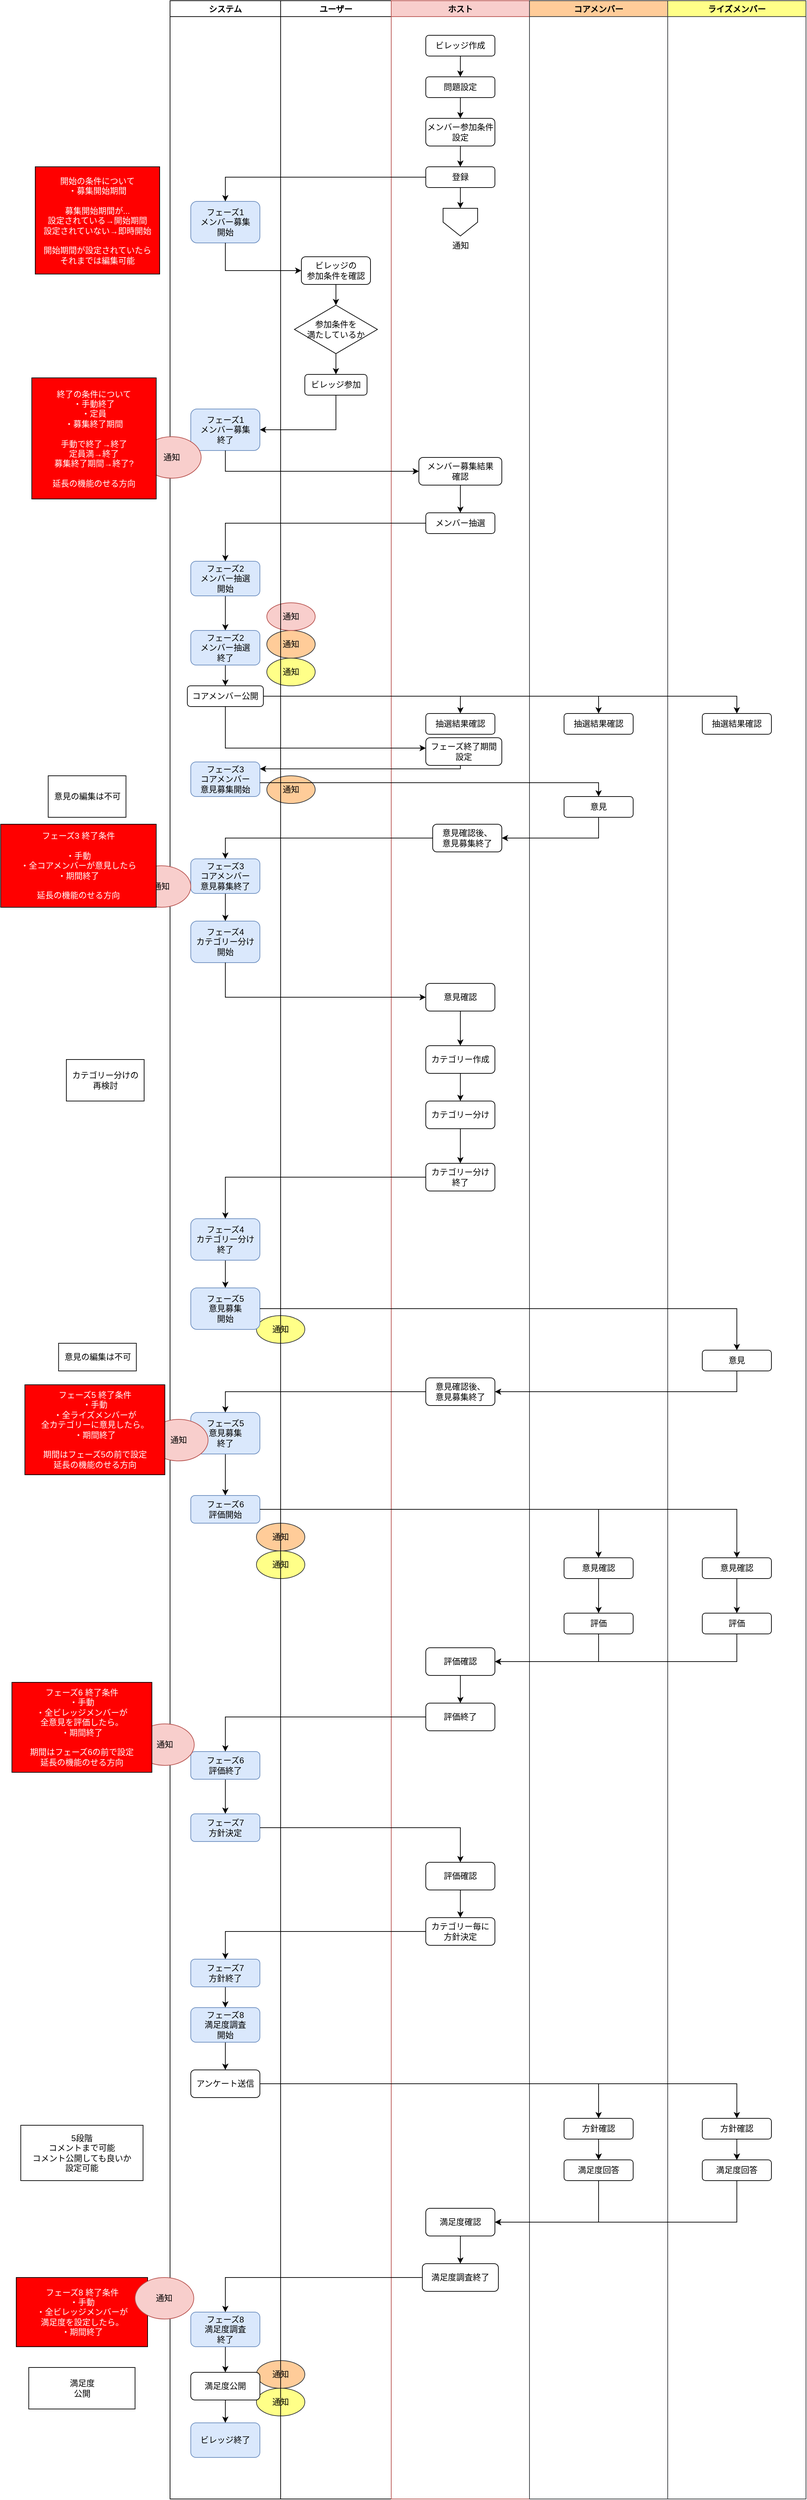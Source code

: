 <mxfile version="20.0.4" type="device"><diagram id="C5RBs43oDa-KdzZeNtuy" name="Page-1"><mxGraphModel dx="2547" dy="1013" grid="1" gridSize="10" guides="1" tooltips="1" connect="1" arrows="1" fold="1" page="1" pageScale="1" pageWidth="827" pageHeight="1169" math="0" shadow="0"><root><mxCell id="WIyWlLk6GJQsqaUBKTNV-0"/><mxCell id="WIyWlLk6GJQsqaUBKTNV-1" parent="WIyWlLk6GJQsqaUBKTNV-0"/><mxCell id="SWSCCgDkdomoNlAZWhLv-0" value="ユーザー" style="swimlane;" parent="WIyWlLk6GJQsqaUBKTNV-1" vertex="1"><mxGeometry x="-155" y="40" width="160" height="3610" as="geometry"/></mxCell><mxCell id="6gkPC_VkzmCxlH8mlZe0-21" style="edgeStyle=orthogonalEdgeStyle;rounded=0;orthogonalLoop=1;jettySize=auto;html=1;entryX=0.5;entryY=0;entryDx=0;entryDy=0;fontColor=#000000;" parent="SWSCCgDkdomoNlAZWhLv-0" source="6gkPC_VkzmCxlH8mlZe0-19" target="6gkPC_VkzmCxlH8mlZe0-20" edge="1"><mxGeometry relative="1" as="geometry"/></mxCell><mxCell id="6gkPC_VkzmCxlH8mlZe0-19" value="ビレッジの&lt;br&gt;参加条件を確認" style="rounded=1;whiteSpace=wrap;html=1;" parent="SWSCCgDkdomoNlAZWhLv-0" vertex="1"><mxGeometry x="30" y="370" width="100" height="40" as="geometry"/></mxCell><mxCell id="6gkPC_VkzmCxlH8mlZe0-23" style="edgeStyle=orthogonalEdgeStyle;rounded=0;orthogonalLoop=1;jettySize=auto;html=1;entryX=0.5;entryY=0;entryDx=0;entryDy=0;fontColor=#000000;" parent="SWSCCgDkdomoNlAZWhLv-0" source="6gkPC_VkzmCxlH8mlZe0-20" target="6gkPC_VkzmCxlH8mlZe0-22" edge="1"><mxGeometry relative="1" as="geometry"/></mxCell><mxCell id="6gkPC_VkzmCxlH8mlZe0-20" value="&lt;font color=&quot;#000000&quot;&gt;参加条件を&lt;br&gt;満たしているか&lt;br&gt;&lt;/font&gt;" style="rhombus;whiteSpace=wrap;html=1;fontColor=#FFFFFF;fillColor=none;" parent="SWSCCgDkdomoNlAZWhLv-0" vertex="1"><mxGeometry x="20" y="440" width="120" height="70" as="geometry"/></mxCell><mxCell id="6gkPC_VkzmCxlH8mlZe0-22" value="ビレッジ参加" style="rounded=1;whiteSpace=wrap;html=1;fontColor=#000000;fillColor=none;" parent="SWSCCgDkdomoNlAZWhLv-0" vertex="1"><mxGeometry x="35" y="540" width="90" height="30" as="geometry"/></mxCell><mxCell id="CyjS6ArrnoiRAVvnWglr-14" value="通知" style="ellipse;whiteSpace=wrap;html=1;fillColor=#ffcc99;strokeColor=#36393d;" parent="SWSCCgDkdomoNlAZWhLv-0" vertex="1"><mxGeometry x="-20" y="910" width="70" height="40" as="geometry"/></mxCell><mxCell id="CyjS6ArrnoiRAVvnWglr-17" value="通知" style="ellipse;whiteSpace=wrap;html=1;fillColor=#ffff88;strokeColor=#36393d;" parent="SWSCCgDkdomoNlAZWhLv-0" vertex="1"><mxGeometry x="-20" y="950" width="70" height="40" as="geometry"/></mxCell><mxCell id="CyjS6ArrnoiRAVvnWglr-18" value="通知" style="ellipse;whiteSpace=wrap;html=1;fillColor=#f8cecc;strokeColor=#b85450;" parent="SWSCCgDkdomoNlAZWhLv-0" vertex="1"><mxGeometry x="-20" y="870" width="70" height="40" as="geometry"/></mxCell><mxCell id="CyjS6ArrnoiRAVvnWglr-19" value="通知" style="ellipse;whiteSpace=wrap;html=1;fillColor=#ffcc99;strokeColor=#36393d;" parent="SWSCCgDkdomoNlAZWhLv-0" vertex="1"><mxGeometry x="-20" y="1120" width="70" height="40" as="geometry"/></mxCell><mxCell id="CyjS6ArrnoiRAVvnWglr-21" value="通知" style="ellipse;whiteSpace=wrap;html=1;fillColor=#ffff88;strokeColor=#36393d;" parent="SWSCCgDkdomoNlAZWhLv-0" vertex="1"><mxGeometry x="-35" y="1900" width="70" height="40" as="geometry"/></mxCell><mxCell id="CyjS6ArrnoiRAVvnWglr-23" value="通知" style="ellipse;whiteSpace=wrap;html=1;fillColor=#ffcc99;strokeColor=#36393d;" parent="SWSCCgDkdomoNlAZWhLv-0" vertex="1"><mxGeometry x="-35" y="2200" width="70" height="40" as="geometry"/></mxCell><mxCell id="CyjS6ArrnoiRAVvnWglr-24" value="通知" style="ellipse;whiteSpace=wrap;html=1;fillColor=#ffff88;strokeColor=#36393d;" parent="SWSCCgDkdomoNlAZWhLv-0" vertex="1"><mxGeometry x="-35" y="2240" width="70" height="40" as="geometry"/></mxCell><mxCell id="CyjS6ArrnoiRAVvnWglr-26" value="通知" style="ellipse;whiteSpace=wrap;html=1;fillColor=#ffcc99;strokeColor=#36393d;" parent="SWSCCgDkdomoNlAZWhLv-0" vertex="1"><mxGeometry x="-35" y="3410" width="70" height="40" as="geometry"/></mxCell><mxCell id="CyjS6ArrnoiRAVvnWglr-27" value="通知" style="ellipse;whiteSpace=wrap;html=1;fillColor=#ffff88;strokeColor=#36393d;" parent="SWSCCgDkdomoNlAZWhLv-0" vertex="1"><mxGeometry x="-35" y="3450" width="70" height="40" as="geometry"/></mxCell><mxCell id="SWSCCgDkdomoNlAZWhLv-1" value="ホスト" style="swimlane;fillColor=#f8cecc;strokeColor=#b85450;" parent="WIyWlLk6GJQsqaUBKTNV-1" vertex="1"><mxGeometry x="5" y="40" width="200" height="3610" as="geometry"/></mxCell><mxCell id="6gkPC_VkzmCxlH8mlZe0-10" style="edgeStyle=orthogonalEdgeStyle;rounded=0;orthogonalLoop=1;jettySize=auto;html=1;" parent="SWSCCgDkdomoNlAZWhLv-1" source="6gkPC_VkzmCxlH8mlZe0-3" target="6gkPC_VkzmCxlH8mlZe0-8" edge="1"><mxGeometry relative="1" as="geometry"/></mxCell><mxCell id="6gkPC_VkzmCxlH8mlZe0-3" value="ビレッジ作成" style="rounded=1;whiteSpace=wrap;html=1;" parent="SWSCCgDkdomoNlAZWhLv-1" vertex="1"><mxGeometry x="50" y="50" width="100" height="30" as="geometry"/></mxCell><mxCell id="6gkPC_VkzmCxlH8mlZe0-12" style="edgeStyle=orthogonalEdgeStyle;rounded=0;orthogonalLoop=1;jettySize=auto;html=1;entryX=0.5;entryY=0;entryDx=0;entryDy=0;" parent="SWSCCgDkdomoNlAZWhLv-1" source="6gkPC_VkzmCxlH8mlZe0-4" target="6gkPC_VkzmCxlH8mlZe0-7" edge="1"><mxGeometry relative="1" as="geometry"/></mxCell><mxCell id="6gkPC_VkzmCxlH8mlZe0-4" value="メンバー参加条件&lt;br&gt;設定" style="rounded=1;whiteSpace=wrap;html=1;" parent="SWSCCgDkdomoNlAZWhLv-1" vertex="1"><mxGeometry x="50" y="170" width="100" height="40" as="geometry"/></mxCell><mxCell id="CyjS6ArrnoiRAVvnWglr-33" style="edgeStyle=orthogonalEdgeStyle;rounded=0;orthogonalLoop=1;jettySize=auto;html=1;" parent="SWSCCgDkdomoNlAZWhLv-1" source="6gkPC_VkzmCxlH8mlZe0-7" target="CyjS6ArrnoiRAVvnWglr-32" edge="1"><mxGeometry relative="1" as="geometry"/></mxCell><mxCell id="6gkPC_VkzmCxlH8mlZe0-7" value="登録" style="rounded=1;whiteSpace=wrap;html=1;" parent="SWSCCgDkdomoNlAZWhLv-1" vertex="1"><mxGeometry x="50" y="240" width="100" height="30" as="geometry"/></mxCell><mxCell id="6gkPC_VkzmCxlH8mlZe0-11" style="edgeStyle=orthogonalEdgeStyle;rounded=0;orthogonalLoop=1;jettySize=auto;html=1;entryX=0.5;entryY=0;entryDx=0;entryDy=0;" parent="SWSCCgDkdomoNlAZWhLv-1" source="6gkPC_VkzmCxlH8mlZe0-8" target="6gkPC_VkzmCxlH8mlZe0-4" edge="1"><mxGeometry relative="1" as="geometry"/></mxCell><mxCell id="6gkPC_VkzmCxlH8mlZe0-8" value="問題設定" style="rounded=1;whiteSpace=wrap;html=1;" parent="SWSCCgDkdomoNlAZWhLv-1" vertex="1"><mxGeometry x="50" y="110" width="100" height="30" as="geometry"/></mxCell><mxCell id="6gkPC_VkzmCxlH8mlZe0-30" value="メンバー抽選" style="rounded=1;whiteSpace=wrap;html=1;" parent="SWSCCgDkdomoNlAZWhLv-1" vertex="1"><mxGeometry x="50" y="740" width="100" height="30" as="geometry"/></mxCell><mxCell id="6gkPC_VkzmCxlH8mlZe0-42" style="edgeStyle=orthogonalEdgeStyle;rounded=0;orthogonalLoop=1;jettySize=auto;html=1;entryX=0.5;entryY=0;entryDx=0;entryDy=0;fontColor=#000000;strokeColor=#000000;strokeWidth=1;" parent="SWSCCgDkdomoNlAZWhLv-1" source="6gkPC_VkzmCxlH8mlZe0-40" target="6gkPC_VkzmCxlH8mlZe0-30" edge="1"><mxGeometry relative="1" as="geometry"/></mxCell><mxCell id="6gkPC_VkzmCxlH8mlZe0-40" value="メンバー募集結果&lt;br&gt;確認" style="rounded=1;whiteSpace=wrap;html=1;" parent="SWSCCgDkdomoNlAZWhLv-1" vertex="1"><mxGeometry x="40" y="660" width="120" height="40" as="geometry"/></mxCell><mxCell id="6gkPC_VkzmCxlH8mlZe0-55" value="抽選結果確認" style="rounded=1;whiteSpace=wrap;html=1;" parent="SWSCCgDkdomoNlAZWhLv-1" vertex="1"><mxGeometry x="50" y="1030" width="100" height="30" as="geometry"/></mxCell><mxCell id="6gkPC_VkzmCxlH8mlZe0-63" value="意見確認後、&lt;br&gt;意見募集終了" style="rounded=1;whiteSpace=wrap;html=1;" parent="SWSCCgDkdomoNlAZWhLv-1" vertex="1"><mxGeometry x="60" y="1190" width="100" height="40" as="geometry"/></mxCell><mxCell id="6gkPC_VkzmCxlH8mlZe0-71" style="edgeStyle=orthogonalEdgeStyle;rounded=0;orthogonalLoop=1;jettySize=auto;html=1;fontColor=#000000;strokeColor=#000000;strokeWidth=1;" parent="SWSCCgDkdomoNlAZWhLv-1" source="6gkPC_VkzmCxlH8mlZe0-69" target="6gkPC_VkzmCxlH8mlZe0-70" edge="1"><mxGeometry relative="1" as="geometry"/></mxCell><mxCell id="6gkPC_VkzmCxlH8mlZe0-69" value="意見確認" style="rounded=1;whiteSpace=wrap;html=1;" parent="SWSCCgDkdomoNlAZWhLv-1" vertex="1"><mxGeometry x="50" y="1420" width="100" height="40" as="geometry"/></mxCell><mxCell id="6gkPC_VkzmCxlH8mlZe0-75" style="edgeStyle=orthogonalEdgeStyle;rounded=0;orthogonalLoop=1;jettySize=auto;html=1;fontColor=#000000;strokeColor=#000000;strokeWidth=1;" parent="SWSCCgDkdomoNlAZWhLv-1" source="6gkPC_VkzmCxlH8mlZe0-70" target="6gkPC_VkzmCxlH8mlZe0-73" edge="1"><mxGeometry relative="1" as="geometry"/></mxCell><mxCell id="6gkPC_VkzmCxlH8mlZe0-70" value="カテゴリー作成" style="rounded=1;whiteSpace=wrap;html=1;" parent="SWSCCgDkdomoNlAZWhLv-1" vertex="1"><mxGeometry x="50" y="1510" width="100" height="40" as="geometry"/></mxCell><mxCell id="6gkPC_VkzmCxlH8mlZe0-77" style="edgeStyle=orthogonalEdgeStyle;rounded=0;orthogonalLoop=1;jettySize=auto;html=1;fontColor=#000000;strokeColor=#000000;strokeWidth=1;" parent="SWSCCgDkdomoNlAZWhLv-1" source="6gkPC_VkzmCxlH8mlZe0-73" target="6gkPC_VkzmCxlH8mlZe0-76" edge="1"><mxGeometry relative="1" as="geometry"/></mxCell><mxCell id="6gkPC_VkzmCxlH8mlZe0-73" value="カテゴリー分け" style="rounded=1;whiteSpace=wrap;html=1;" parent="SWSCCgDkdomoNlAZWhLv-1" vertex="1"><mxGeometry x="50" y="1590" width="100" height="40" as="geometry"/></mxCell><mxCell id="6gkPC_VkzmCxlH8mlZe0-76" value="カテゴリー分け&lt;br&gt;終了" style="rounded=1;whiteSpace=wrap;html=1;" parent="SWSCCgDkdomoNlAZWhLv-1" vertex="1"><mxGeometry x="50" y="1680" width="100" height="40" as="geometry"/></mxCell><mxCell id="6gkPC_VkzmCxlH8mlZe0-85" value="意見確認後、&lt;br&gt;意見募集終了" style="rounded=1;whiteSpace=wrap;html=1;" parent="SWSCCgDkdomoNlAZWhLv-1" vertex="1"><mxGeometry x="50" y="1990" width="100" height="40" as="geometry"/></mxCell><mxCell id="6gkPC_VkzmCxlH8mlZe0-107" style="edgeStyle=orthogonalEdgeStyle;rounded=0;orthogonalLoop=1;jettySize=auto;html=1;fontColor=#000000;strokeColor=#000000;strokeWidth=1;" parent="SWSCCgDkdomoNlAZWhLv-1" source="6gkPC_VkzmCxlH8mlZe0-103" target="6gkPC_VkzmCxlH8mlZe0-106" edge="1"><mxGeometry relative="1" as="geometry"/></mxCell><mxCell id="6gkPC_VkzmCxlH8mlZe0-103" value="評価確認" style="rounded=1;whiteSpace=wrap;html=1;" parent="SWSCCgDkdomoNlAZWhLv-1" vertex="1"><mxGeometry x="50" y="2380" width="100" height="40" as="geometry"/></mxCell><mxCell id="6gkPC_VkzmCxlH8mlZe0-106" value="評価終了" style="rounded=1;whiteSpace=wrap;html=1;" parent="SWSCCgDkdomoNlAZWhLv-1" vertex="1"><mxGeometry x="50" y="2460" width="100" height="40" as="geometry"/></mxCell><mxCell id="6gkPC_VkzmCxlH8mlZe0-116" style="edgeStyle=orthogonalEdgeStyle;rounded=0;orthogonalLoop=1;jettySize=auto;html=1;fontColor=#000000;strokeColor=#000000;strokeWidth=1;" parent="SWSCCgDkdomoNlAZWhLv-1" source="6gkPC_VkzmCxlH8mlZe0-112" target="6gkPC_VkzmCxlH8mlZe0-115" edge="1"><mxGeometry relative="1" as="geometry"/></mxCell><mxCell id="6gkPC_VkzmCxlH8mlZe0-112" value="評価確認" style="rounded=1;whiteSpace=wrap;html=1;" parent="SWSCCgDkdomoNlAZWhLv-1" vertex="1"><mxGeometry x="50" y="2690" width="100" height="40" as="geometry"/></mxCell><mxCell id="6gkPC_VkzmCxlH8mlZe0-115" value="カテゴリー毎に&lt;br&gt;方針決定" style="rounded=1;whiteSpace=wrap;html=1;" parent="SWSCCgDkdomoNlAZWhLv-1" vertex="1"><mxGeometry x="50" y="2770" width="100" height="40" as="geometry"/></mxCell><mxCell id="6gkPC_VkzmCxlH8mlZe0-142" style="edgeStyle=orthogonalEdgeStyle;rounded=0;orthogonalLoop=1;jettySize=auto;html=1;fontColor=#000000;strokeColor=#000000;strokeWidth=1;" parent="SWSCCgDkdomoNlAZWhLv-1" source="6gkPC_VkzmCxlH8mlZe0-135" target="6gkPC_VkzmCxlH8mlZe0-138" edge="1"><mxGeometry relative="1" as="geometry"/></mxCell><mxCell id="6gkPC_VkzmCxlH8mlZe0-135" value="満足度確認" style="rounded=1;whiteSpace=wrap;html=1;" parent="SWSCCgDkdomoNlAZWhLv-1" vertex="1"><mxGeometry x="50" y="3190" width="100" height="40" as="geometry"/></mxCell><mxCell id="6gkPC_VkzmCxlH8mlZe0-138" value="満足度調査終了" style="rounded=1;whiteSpace=wrap;html=1;" parent="SWSCCgDkdomoNlAZWhLv-1" vertex="1"><mxGeometry x="45" y="3270" width="110" height="40" as="geometry"/></mxCell><mxCell id="CyjS6ArrnoiRAVvnWglr-4" value="フェーズ終了期間&lt;br&gt;設定" style="rounded=1;whiteSpace=wrap;html=1;" parent="SWSCCgDkdomoNlAZWhLv-1" vertex="1"><mxGeometry x="50" y="1065" width="110" height="40" as="geometry"/></mxCell><mxCell id="CyjS6ArrnoiRAVvnWglr-32" value="通知" style="verticalLabelPosition=bottom;verticalAlign=top;html=1;shape=offPageConnector;rounded=0;size=0.5;" parent="SWSCCgDkdomoNlAZWhLv-1" vertex="1"><mxGeometry x="75" y="300" width="50" height="40" as="geometry"/></mxCell><mxCell id="6gkPC_VkzmCxlH8mlZe0-1" value="コアメンバー" style="swimlane;fillColor=#ffcc99;strokeColor=#36393d;" parent="WIyWlLk6GJQsqaUBKTNV-1" vertex="1"><mxGeometry x="205" y="40" width="200" height="3610" as="geometry"/></mxCell><mxCell id="6gkPC_VkzmCxlH8mlZe0-54" value="抽選結果確認" style="rounded=1;whiteSpace=wrap;html=1;" parent="6gkPC_VkzmCxlH8mlZe0-1" vertex="1"><mxGeometry x="50" y="1030" width="100" height="30" as="geometry"/></mxCell><mxCell id="6gkPC_VkzmCxlH8mlZe0-60" value="意見" style="rounded=1;whiteSpace=wrap;html=1;" parent="6gkPC_VkzmCxlH8mlZe0-1" vertex="1"><mxGeometry x="50" y="1150" width="100" height="30" as="geometry"/></mxCell><mxCell id="6gkPC_VkzmCxlH8mlZe0-92" value="評価" style="rounded=1;whiteSpace=wrap;html=1;" parent="6gkPC_VkzmCxlH8mlZe0-1" vertex="1"><mxGeometry x="50" y="2330" width="100" height="30" as="geometry"/></mxCell><mxCell id="6gkPC_VkzmCxlH8mlZe0-98" style="edgeStyle=orthogonalEdgeStyle;rounded=0;orthogonalLoop=1;jettySize=auto;html=1;entryX=0.5;entryY=0;entryDx=0;entryDy=0;fontColor=#000000;strokeColor=#000000;strokeWidth=1;" parent="6gkPC_VkzmCxlH8mlZe0-1" source="6gkPC_VkzmCxlH8mlZe0-93" target="6gkPC_VkzmCxlH8mlZe0-92" edge="1"><mxGeometry relative="1" as="geometry"/></mxCell><mxCell id="6gkPC_VkzmCxlH8mlZe0-93" value="意見確認" style="rounded=1;whiteSpace=wrap;html=1;" parent="6gkPC_VkzmCxlH8mlZe0-1" vertex="1"><mxGeometry x="50" y="2250" width="100" height="30" as="geometry"/></mxCell><mxCell id="6gkPC_VkzmCxlH8mlZe0-125" value="満足度回答" style="rounded=1;whiteSpace=wrap;html=1;" parent="6gkPC_VkzmCxlH8mlZe0-1" vertex="1"><mxGeometry x="50" y="3120" width="100" height="30" as="geometry"/></mxCell><mxCell id="6gkPC_VkzmCxlH8mlZe0-126" style="edgeStyle=orthogonalEdgeStyle;rounded=0;orthogonalLoop=1;jettySize=auto;html=1;entryX=0.5;entryY=0;entryDx=0;entryDy=0;fontColor=#000000;strokeColor=#000000;strokeWidth=1;" parent="6gkPC_VkzmCxlH8mlZe0-1" source="6gkPC_VkzmCxlH8mlZe0-127" target="6gkPC_VkzmCxlH8mlZe0-125" edge="1"><mxGeometry relative="1" as="geometry"/></mxCell><mxCell id="6gkPC_VkzmCxlH8mlZe0-128" value="" style="edgeStyle=orthogonalEdgeStyle;rounded=0;orthogonalLoop=1;jettySize=auto;html=1;fontColor=#000000;strokeColor=#000000;strokeWidth=1;" parent="6gkPC_VkzmCxlH8mlZe0-1" source="6gkPC_VkzmCxlH8mlZe0-127" target="6gkPC_VkzmCxlH8mlZe0-125" edge="1"><mxGeometry relative="1" as="geometry"/></mxCell><mxCell id="6gkPC_VkzmCxlH8mlZe0-127" value="方針確認" style="rounded=1;whiteSpace=wrap;html=1;" parent="6gkPC_VkzmCxlH8mlZe0-1" vertex="1"><mxGeometry x="50" y="3060" width="100" height="30" as="geometry"/></mxCell><mxCell id="6gkPC_VkzmCxlH8mlZe0-2" value="ライズメンバー" style="swimlane;fillColor=#ffff88;strokeColor=#36393d;" parent="WIyWlLk6GJQsqaUBKTNV-1" vertex="1"><mxGeometry x="405" y="40" width="200" height="3610" as="geometry"/></mxCell><mxCell id="6gkPC_VkzmCxlH8mlZe0-56" value="抽選結果確認" style="rounded=1;whiteSpace=wrap;html=1;" parent="6gkPC_VkzmCxlH8mlZe0-2" vertex="1"><mxGeometry x="50" y="1030" width="100" height="30" as="geometry"/></mxCell><mxCell id="6gkPC_VkzmCxlH8mlZe0-82" value="意見" style="rounded=1;whiteSpace=wrap;html=1;" parent="6gkPC_VkzmCxlH8mlZe0-2" vertex="1"><mxGeometry x="50" y="1950" width="100" height="30" as="geometry"/></mxCell><mxCell id="6gkPC_VkzmCxlH8mlZe0-99" value="評価" style="rounded=1;whiteSpace=wrap;html=1;" parent="6gkPC_VkzmCxlH8mlZe0-2" vertex="1"><mxGeometry x="50" y="2330" width="100" height="30" as="geometry"/></mxCell><mxCell id="6gkPC_VkzmCxlH8mlZe0-100" style="edgeStyle=orthogonalEdgeStyle;rounded=0;orthogonalLoop=1;jettySize=auto;html=1;entryX=0.5;entryY=0;entryDx=0;entryDy=0;fontColor=#000000;strokeColor=#000000;strokeWidth=1;" parent="6gkPC_VkzmCxlH8mlZe0-2" source="6gkPC_VkzmCxlH8mlZe0-101" target="6gkPC_VkzmCxlH8mlZe0-99" edge="1"><mxGeometry relative="1" as="geometry"/></mxCell><mxCell id="6gkPC_VkzmCxlH8mlZe0-101" value="意見確認" style="rounded=1;whiteSpace=wrap;html=1;" parent="6gkPC_VkzmCxlH8mlZe0-2" vertex="1"><mxGeometry x="50" y="2250" width="100" height="30" as="geometry"/></mxCell><mxCell id="6gkPC_VkzmCxlH8mlZe0-129" value="満足度回答" style="rounded=1;whiteSpace=wrap;html=1;" parent="6gkPC_VkzmCxlH8mlZe0-2" vertex="1"><mxGeometry x="50" y="3120" width="100" height="30" as="geometry"/></mxCell><mxCell id="6gkPC_VkzmCxlH8mlZe0-130" style="edgeStyle=orthogonalEdgeStyle;rounded=0;orthogonalLoop=1;jettySize=auto;html=1;entryX=0.5;entryY=0;entryDx=0;entryDy=0;fontColor=#000000;strokeColor=#000000;strokeWidth=1;" parent="6gkPC_VkzmCxlH8mlZe0-2" source="6gkPC_VkzmCxlH8mlZe0-132" target="6gkPC_VkzmCxlH8mlZe0-129" edge="1"><mxGeometry relative="1" as="geometry"/></mxCell><mxCell id="6gkPC_VkzmCxlH8mlZe0-131" value="" style="edgeStyle=orthogonalEdgeStyle;rounded=0;orthogonalLoop=1;jettySize=auto;html=1;fontColor=#000000;strokeColor=#000000;strokeWidth=1;" parent="6gkPC_VkzmCxlH8mlZe0-2" source="6gkPC_VkzmCxlH8mlZe0-132" target="6gkPC_VkzmCxlH8mlZe0-129" edge="1"><mxGeometry relative="1" as="geometry"/></mxCell><mxCell id="6gkPC_VkzmCxlH8mlZe0-132" value="方針確認" style="rounded=1;whiteSpace=wrap;html=1;" parent="6gkPC_VkzmCxlH8mlZe0-2" vertex="1"><mxGeometry x="50" y="3060" width="100" height="30" as="geometry"/></mxCell><mxCell id="6gkPC_VkzmCxlH8mlZe0-16" value="システム" style="swimlane;" parent="WIyWlLk6GJQsqaUBKTNV-1" vertex="1"><mxGeometry x="-315" y="40" width="160" height="3610" as="geometry"/></mxCell><mxCell id="6gkPC_VkzmCxlH8mlZe0-14" value="フェーズ1&lt;br&gt;メンバー募集&lt;br&gt;開始" style="rounded=1;whiteSpace=wrap;html=1;fillColor=#dae8fc;strokeColor=#6c8ebf;" parent="6gkPC_VkzmCxlH8mlZe0-16" vertex="1"><mxGeometry x="30" y="290" width="100" height="60" as="geometry"/></mxCell><mxCell id="6gkPC_VkzmCxlH8mlZe0-26" value="フェーズ1&lt;br&gt;メンバー募集&lt;br&gt;終了" style="rounded=1;whiteSpace=wrap;html=1;fillColor=#dae8fc;strokeColor=#6c8ebf;" parent="6gkPC_VkzmCxlH8mlZe0-16" vertex="1"><mxGeometry x="30" y="590" width="100" height="60" as="geometry"/></mxCell><mxCell id="6gkPC_VkzmCxlH8mlZe0-39" style="edgeStyle=orthogonalEdgeStyle;rounded=0;orthogonalLoop=1;jettySize=auto;html=1;entryX=0.5;entryY=0;entryDx=0;entryDy=0;fontColor=#000000;strokeColor=#000000;strokeWidth=1;" parent="6gkPC_VkzmCxlH8mlZe0-16" source="6gkPC_VkzmCxlH8mlZe0-28" target="6gkPC_VkzmCxlH8mlZe0-38" edge="1"><mxGeometry relative="1" as="geometry"/></mxCell><mxCell id="6gkPC_VkzmCxlH8mlZe0-28" value="フェーズ2&lt;br&gt;メンバー抽選&lt;br&gt;開始" style="rounded=1;whiteSpace=wrap;html=1;fillColor=#dae8fc;strokeColor=#6c8ebf;" parent="6gkPC_VkzmCxlH8mlZe0-16" vertex="1"><mxGeometry x="30" y="810" width="100" height="50" as="geometry"/></mxCell><mxCell id="6gkPC_VkzmCxlH8mlZe0-50" style="edgeStyle=orthogonalEdgeStyle;rounded=0;orthogonalLoop=1;jettySize=auto;html=1;entryX=0.5;entryY=0;entryDx=0;entryDy=0;fontColor=#000000;strokeColor=#000000;strokeWidth=1;" parent="6gkPC_VkzmCxlH8mlZe0-16" source="6gkPC_VkzmCxlH8mlZe0-38" target="6gkPC_VkzmCxlH8mlZe0-49" edge="1"><mxGeometry relative="1" as="geometry"/></mxCell><mxCell id="6gkPC_VkzmCxlH8mlZe0-38" value="フェーズ2&lt;br&gt;メンバー抽選&lt;br&gt;終了" style="rounded=1;whiteSpace=wrap;html=1;fillColor=#dae8fc;strokeColor=#6c8ebf;" parent="6gkPC_VkzmCxlH8mlZe0-16" vertex="1"><mxGeometry x="30" y="910" width="100" height="50" as="geometry"/></mxCell><mxCell id="6gkPC_VkzmCxlH8mlZe0-49" value="コアメンバー公開" style="rounded=1;whiteSpace=wrap;html=1;" parent="6gkPC_VkzmCxlH8mlZe0-16" vertex="1"><mxGeometry x="25" y="990" width="110" height="30" as="geometry"/></mxCell><mxCell id="6gkPC_VkzmCxlH8mlZe0-52" value="フェーズ3&lt;br&gt;コアメンバー&lt;br&gt;意見募集開始" style="rounded=1;whiteSpace=wrap;html=1;fillColor=#dae8fc;strokeColor=#6c8ebf;" parent="6gkPC_VkzmCxlH8mlZe0-16" vertex="1"><mxGeometry x="30" y="1100" width="100" height="50" as="geometry"/></mxCell><mxCell id="6gkPC_VkzmCxlH8mlZe0-67" style="edgeStyle=orthogonalEdgeStyle;rounded=0;orthogonalLoop=1;jettySize=auto;html=1;fontColor=#000000;strokeColor=#000000;strokeWidth=1;" parent="6gkPC_VkzmCxlH8mlZe0-16" source="6gkPC_VkzmCxlH8mlZe0-62" target="6gkPC_VkzmCxlH8mlZe0-66" edge="1"><mxGeometry relative="1" as="geometry"/></mxCell><mxCell id="6gkPC_VkzmCxlH8mlZe0-62" value="フェーズ3&lt;br&gt;コアメンバー&lt;br&gt;意見募集終了" style="rounded=1;whiteSpace=wrap;html=1;fillColor=#dae8fc;strokeColor=#6c8ebf;" parent="6gkPC_VkzmCxlH8mlZe0-16" vertex="1"><mxGeometry x="30" y="1240" width="100" height="50" as="geometry"/></mxCell><mxCell id="6gkPC_VkzmCxlH8mlZe0-66" value="フェーズ4&lt;br&gt;カテゴリー分け&lt;br&gt;開始" style="rounded=1;whiteSpace=wrap;html=1;fillColor=#dae8fc;strokeColor=#6c8ebf;" parent="6gkPC_VkzmCxlH8mlZe0-16" vertex="1"><mxGeometry x="30" y="1330" width="100" height="60" as="geometry"/></mxCell><mxCell id="6gkPC_VkzmCxlH8mlZe0-81" style="edgeStyle=orthogonalEdgeStyle;rounded=0;orthogonalLoop=1;jettySize=auto;html=1;fontColor=#000000;strokeColor=#000000;strokeWidth=1;" parent="6gkPC_VkzmCxlH8mlZe0-16" source="6gkPC_VkzmCxlH8mlZe0-78" target="6gkPC_VkzmCxlH8mlZe0-80" edge="1"><mxGeometry relative="1" as="geometry"/></mxCell><mxCell id="6gkPC_VkzmCxlH8mlZe0-78" value="フェーズ4&lt;br&gt;カテゴリー分け&lt;br&gt;終了" style="rounded=1;whiteSpace=wrap;html=1;fillColor=#dae8fc;strokeColor=#6c8ebf;" parent="6gkPC_VkzmCxlH8mlZe0-16" vertex="1"><mxGeometry x="30" y="1760" width="100" height="60" as="geometry"/></mxCell><mxCell id="6gkPC_VkzmCxlH8mlZe0-80" value="フェーズ5&lt;br&gt;意見募集&lt;br&gt;開始" style="rounded=1;whiteSpace=wrap;html=1;fillColor=#dae8fc;strokeColor=#6c8ebf;" parent="6gkPC_VkzmCxlH8mlZe0-16" vertex="1"><mxGeometry x="30" y="1860" width="100" height="60" as="geometry"/></mxCell><mxCell id="6gkPC_VkzmCxlH8mlZe0-91" style="edgeStyle=orthogonalEdgeStyle;rounded=0;orthogonalLoop=1;jettySize=auto;html=1;fontColor=#000000;strokeColor=#000000;strokeWidth=1;" parent="6gkPC_VkzmCxlH8mlZe0-16" source="6gkPC_VkzmCxlH8mlZe0-88" target="6gkPC_VkzmCxlH8mlZe0-90" edge="1"><mxGeometry relative="1" as="geometry"/></mxCell><mxCell id="6gkPC_VkzmCxlH8mlZe0-88" value="フェーズ5&lt;br&gt;意見募集&lt;br&gt;終了" style="rounded=1;whiteSpace=wrap;html=1;fillColor=#dae8fc;strokeColor=#6c8ebf;" parent="6gkPC_VkzmCxlH8mlZe0-16" vertex="1"><mxGeometry x="30" y="2040" width="100" height="60" as="geometry"/></mxCell><mxCell id="6gkPC_VkzmCxlH8mlZe0-90" value="フェーズ6&lt;br&gt;評価開始" style="rounded=1;whiteSpace=wrap;html=1;fillColor=#dae8fc;strokeColor=#6c8ebf;" parent="6gkPC_VkzmCxlH8mlZe0-16" vertex="1"><mxGeometry x="30" y="2160" width="100" height="40" as="geometry"/></mxCell><mxCell id="6gkPC_VkzmCxlH8mlZe0-111" style="edgeStyle=orthogonalEdgeStyle;rounded=0;orthogonalLoop=1;jettySize=auto;html=1;fontColor=#000000;strokeColor=#000000;strokeWidth=1;" parent="6gkPC_VkzmCxlH8mlZe0-16" source="6gkPC_VkzmCxlH8mlZe0-108" target="6gkPC_VkzmCxlH8mlZe0-110" edge="1"><mxGeometry relative="1" as="geometry"/></mxCell><mxCell id="6gkPC_VkzmCxlH8mlZe0-108" value="フェーズ6&lt;br&gt;評価終了" style="rounded=1;whiteSpace=wrap;html=1;fillColor=#dae8fc;strokeColor=#6c8ebf;" parent="6gkPC_VkzmCxlH8mlZe0-16" vertex="1"><mxGeometry x="30" y="2530" width="100" height="40" as="geometry"/></mxCell><mxCell id="6gkPC_VkzmCxlH8mlZe0-110" value="フェーズ7&lt;br&gt;方針決定" style="rounded=1;whiteSpace=wrap;html=1;fillColor=#dae8fc;strokeColor=#6c8ebf;" parent="6gkPC_VkzmCxlH8mlZe0-16" vertex="1"><mxGeometry x="30" y="2620" width="100" height="40" as="geometry"/></mxCell><mxCell id="6gkPC_VkzmCxlH8mlZe0-122" style="edgeStyle=orthogonalEdgeStyle;rounded=0;orthogonalLoop=1;jettySize=auto;html=1;fontColor=#000000;strokeColor=#000000;strokeWidth=1;" parent="6gkPC_VkzmCxlH8mlZe0-16" source="6gkPC_VkzmCxlH8mlZe0-117" target="6gkPC_VkzmCxlH8mlZe0-120" edge="1"><mxGeometry relative="1" as="geometry"/></mxCell><mxCell id="6gkPC_VkzmCxlH8mlZe0-117" value="フェーズ7&lt;br&gt;方針終了" style="rounded=1;whiteSpace=wrap;html=1;fillColor=#dae8fc;strokeColor=#6c8ebf;" parent="6gkPC_VkzmCxlH8mlZe0-16" vertex="1"><mxGeometry x="30" y="2830" width="100" height="40" as="geometry"/></mxCell><mxCell id="6gkPC_VkzmCxlH8mlZe0-124" style="edgeStyle=orthogonalEdgeStyle;rounded=0;orthogonalLoop=1;jettySize=auto;html=1;fontColor=#000000;strokeColor=#000000;strokeWidth=1;" parent="6gkPC_VkzmCxlH8mlZe0-16" source="6gkPC_VkzmCxlH8mlZe0-120" target="6gkPC_VkzmCxlH8mlZe0-123" edge="1"><mxGeometry relative="1" as="geometry"/></mxCell><mxCell id="6gkPC_VkzmCxlH8mlZe0-120" value="フェーズ8&lt;br&gt;満足度調査&lt;br&gt;開始" style="rounded=1;whiteSpace=wrap;html=1;fillColor=#dae8fc;strokeColor=#6c8ebf;" parent="6gkPC_VkzmCxlH8mlZe0-16" vertex="1"><mxGeometry x="30" y="2900" width="100" height="50" as="geometry"/></mxCell><mxCell id="6gkPC_VkzmCxlH8mlZe0-123" value="アンケート送信" style="rounded=1;whiteSpace=wrap;html=1;" parent="6gkPC_VkzmCxlH8mlZe0-16" vertex="1"><mxGeometry x="30" y="2990" width="100" height="40" as="geometry"/></mxCell><mxCell id="CyjS6ArrnoiRAVvnWglr-9" style="edgeStyle=orthogonalEdgeStyle;rounded=0;orthogonalLoop=1;jettySize=auto;html=1;" parent="6gkPC_VkzmCxlH8mlZe0-16" source="6gkPC_VkzmCxlH8mlZe0-143" target="CyjS6ArrnoiRAVvnWglr-8" edge="1"><mxGeometry relative="1" as="geometry"/></mxCell><mxCell id="6gkPC_VkzmCxlH8mlZe0-143" value="フェーズ8&lt;br&gt;満足度調査&lt;br&gt;終了" style="rounded=1;whiteSpace=wrap;html=1;fillColor=#dae8fc;strokeColor=#6c8ebf;" parent="6gkPC_VkzmCxlH8mlZe0-16" vertex="1"><mxGeometry x="30" y="3340" width="100" height="50" as="geometry"/></mxCell><mxCell id="6gkPC_VkzmCxlH8mlZe0-145" value="ビレッジ終了" style="rounded=1;whiteSpace=wrap;html=1;fillColor=#dae8fc;strokeColor=#6c8ebf;" parent="6gkPC_VkzmCxlH8mlZe0-16" vertex="1"><mxGeometry x="30" y="3500" width="100" height="50" as="geometry"/></mxCell><mxCell id="CyjS6ArrnoiRAVvnWglr-10" style="edgeStyle=orthogonalEdgeStyle;rounded=0;orthogonalLoop=1;jettySize=auto;html=1;" parent="6gkPC_VkzmCxlH8mlZe0-16" source="CyjS6ArrnoiRAVvnWglr-8" target="6gkPC_VkzmCxlH8mlZe0-145" edge="1"><mxGeometry relative="1" as="geometry"/></mxCell><mxCell id="CyjS6ArrnoiRAVvnWglr-8" value="満足度公開" style="rounded=1;whiteSpace=wrap;html=1;" parent="6gkPC_VkzmCxlH8mlZe0-16" vertex="1"><mxGeometry x="30" y="3427" width="100" height="40" as="geometry"/></mxCell><mxCell id="CyjS6ArrnoiRAVvnWglr-16" value="通知" style="ellipse;whiteSpace=wrap;html=1;fillColor=#f8cecc;strokeColor=#b85450;" parent="6gkPC_VkzmCxlH8mlZe0-16" vertex="1"><mxGeometry x="-40" y="630" width="85" height="60" as="geometry"/></mxCell><mxCell id="CyjS6ArrnoiRAVvnWglr-28" value="通知" style="ellipse;whiteSpace=wrap;html=1;fillColor=#f8cecc;strokeColor=#b85450;" parent="6gkPC_VkzmCxlH8mlZe0-16" vertex="1"><mxGeometry x="-55" y="1250" width="85" height="60" as="geometry"/></mxCell><mxCell id="CyjS6ArrnoiRAVvnWglr-29" value="通知" style="ellipse;whiteSpace=wrap;html=1;fillColor=#f8cecc;strokeColor=#b85450;" parent="6gkPC_VkzmCxlH8mlZe0-16" vertex="1"><mxGeometry x="-30" y="2050" width="85" height="60" as="geometry"/></mxCell><mxCell id="CyjS6ArrnoiRAVvnWglr-30" value="通知" style="ellipse;whiteSpace=wrap;html=1;fillColor=#f8cecc;strokeColor=#b85450;" parent="6gkPC_VkzmCxlH8mlZe0-16" vertex="1"><mxGeometry x="-50" y="2490" width="85" height="60" as="geometry"/></mxCell><mxCell id="6gkPC_VkzmCxlH8mlZe0-15" style="edgeStyle=orthogonalEdgeStyle;rounded=0;orthogonalLoop=1;jettySize=auto;html=1;entryX=0.5;entryY=0;entryDx=0;entryDy=0;" parent="WIyWlLk6GJQsqaUBKTNV-1" source="6gkPC_VkzmCxlH8mlZe0-7" target="6gkPC_VkzmCxlH8mlZe0-14" edge="1"><mxGeometry relative="1" as="geometry"/></mxCell><mxCell id="6gkPC_VkzmCxlH8mlZe0-17" value="&lt;font color=&quot;#ffffff&quot;&gt;開始の条件について&lt;br&gt;・募集開始期間&lt;br&gt;&lt;br&gt;募集開始期間が...&lt;br&gt;設定されている→開始期間&lt;br&gt;設定されていない→即時開始&lt;br&gt;&lt;br&gt;開始期間が設定されていたら&lt;br&gt;それまでは編集可能&lt;br&gt;&lt;/font&gt;" style="whiteSpace=wrap;html=1;align=center;verticalAlign=middle;treeFolding=1;treeMoving=1;newEdgeStyle={&quot;edgeStyle&quot;:&quot;elbowEdgeStyle&quot;,&quot;startArrow&quot;:&quot;none&quot;,&quot;endArrow&quot;:&quot;none&quot;};fillColor=#FF0000;" parent="WIyWlLk6GJQsqaUBKTNV-1" vertex="1"><mxGeometry x="-510" y="280" width="180" height="155" as="geometry"/></mxCell><mxCell id="6gkPC_VkzmCxlH8mlZe0-25" style="edgeStyle=orthogonalEdgeStyle;rounded=0;orthogonalLoop=1;jettySize=auto;html=1;entryX=0;entryY=0.5;entryDx=0;entryDy=0;fontColor=#000000;strokeColor=#000000;strokeWidth=1;" parent="WIyWlLk6GJQsqaUBKTNV-1" source="6gkPC_VkzmCxlH8mlZe0-14" target="6gkPC_VkzmCxlH8mlZe0-19" edge="1"><mxGeometry relative="1" as="geometry"><Array as="points"><mxPoint x="-235" y="430"/></Array></mxGeometry></mxCell><mxCell id="6gkPC_VkzmCxlH8mlZe0-27" style="edgeStyle=orthogonalEdgeStyle;rounded=0;orthogonalLoop=1;jettySize=auto;html=1;entryX=1;entryY=0.5;entryDx=0;entryDy=0;fontColor=#000000;strokeColor=#000000;strokeWidth=1;" parent="WIyWlLk6GJQsqaUBKTNV-1" source="6gkPC_VkzmCxlH8mlZe0-22" target="6gkPC_VkzmCxlH8mlZe0-26" edge="1"><mxGeometry relative="1" as="geometry"><Array as="points"><mxPoint x="-75" y="660"/></Array></mxGeometry></mxCell><mxCell id="6gkPC_VkzmCxlH8mlZe0-34" value="&lt;font color=&quot;#ffffff&quot;&gt;終了の条件について&lt;br&gt;・手動終了&lt;br&gt;・定員&lt;br&gt;・募集終了期間&lt;br&gt;&lt;br&gt;手動で終了→終了&lt;br&gt;定員満→終了&lt;br&gt;募集終了期間→終了?&lt;br&gt;&lt;br&gt;延長の機能のせる方向&lt;br&gt;&lt;/font&gt;" style="whiteSpace=wrap;html=1;align=center;verticalAlign=middle;treeFolding=1;treeMoving=1;newEdgeStyle={&quot;edgeStyle&quot;:&quot;elbowEdgeStyle&quot;,&quot;startArrow&quot;:&quot;none&quot;,&quot;endArrow&quot;:&quot;none&quot;};fillColor=#FF0000;" parent="WIyWlLk6GJQsqaUBKTNV-1" vertex="1"><mxGeometry x="-515" y="585" width="180" height="175" as="geometry"/></mxCell><mxCell id="6gkPC_VkzmCxlH8mlZe0-41" style="edgeStyle=orthogonalEdgeStyle;rounded=0;orthogonalLoop=1;jettySize=auto;html=1;fontColor=#000000;strokeColor=#000000;strokeWidth=1;" parent="WIyWlLk6GJQsqaUBKTNV-1" source="6gkPC_VkzmCxlH8mlZe0-26" target="6gkPC_VkzmCxlH8mlZe0-40" edge="1"><mxGeometry relative="1" as="geometry"><Array as="points"><mxPoint x="-235" y="720"/></Array></mxGeometry></mxCell><mxCell id="6gkPC_VkzmCxlH8mlZe0-43" style="edgeStyle=orthogonalEdgeStyle;rounded=0;orthogonalLoop=1;jettySize=auto;html=1;fontColor=#000000;strokeColor=#000000;strokeWidth=1;" parent="WIyWlLk6GJQsqaUBKTNV-1" source="6gkPC_VkzmCxlH8mlZe0-30" target="6gkPC_VkzmCxlH8mlZe0-28" edge="1"><mxGeometry relative="1" as="geometry"/></mxCell><mxCell id="6gkPC_VkzmCxlH8mlZe0-57" style="edgeStyle=orthogonalEdgeStyle;rounded=0;orthogonalLoop=1;jettySize=auto;html=1;fontColor=#000000;strokeColor=#000000;strokeWidth=1;" parent="WIyWlLk6GJQsqaUBKTNV-1" source="6gkPC_VkzmCxlH8mlZe0-49" target="6gkPC_VkzmCxlH8mlZe0-55" edge="1"><mxGeometry relative="1" as="geometry"/></mxCell><mxCell id="6gkPC_VkzmCxlH8mlZe0-58" style="edgeStyle=orthogonalEdgeStyle;rounded=0;orthogonalLoop=1;jettySize=auto;html=1;fontColor=#000000;strokeColor=#000000;strokeWidth=1;" parent="WIyWlLk6GJQsqaUBKTNV-1" source="6gkPC_VkzmCxlH8mlZe0-49" target="6gkPC_VkzmCxlH8mlZe0-54" edge="1"><mxGeometry relative="1" as="geometry"/></mxCell><mxCell id="6gkPC_VkzmCxlH8mlZe0-59" style="edgeStyle=orthogonalEdgeStyle;rounded=0;orthogonalLoop=1;jettySize=auto;html=1;fontColor=#000000;strokeColor=#000000;strokeWidth=1;" parent="WIyWlLk6GJQsqaUBKTNV-1" source="6gkPC_VkzmCxlH8mlZe0-49" target="6gkPC_VkzmCxlH8mlZe0-56" edge="1"><mxGeometry relative="1" as="geometry"/></mxCell><mxCell id="6gkPC_VkzmCxlH8mlZe0-61" style="edgeStyle=orthogonalEdgeStyle;rounded=0;orthogonalLoop=1;jettySize=auto;html=1;fontColor=#000000;strokeColor=#000000;strokeWidth=1;" parent="WIyWlLk6GJQsqaUBKTNV-1" source="6gkPC_VkzmCxlH8mlZe0-52" target="6gkPC_VkzmCxlH8mlZe0-60" edge="1"><mxGeometry relative="1" as="geometry"><Array as="points"><mxPoint x="-235" y="1170"/><mxPoint x="305" y="1170"/></Array></mxGeometry></mxCell><mxCell id="6gkPC_VkzmCxlH8mlZe0-64" style="edgeStyle=orthogonalEdgeStyle;rounded=0;orthogonalLoop=1;jettySize=auto;html=1;fontColor=#000000;strokeColor=#000000;strokeWidth=1;" parent="WIyWlLk6GJQsqaUBKTNV-1" source="6gkPC_VkzmCxlH8mlZe0-60" target="6gkPC_VkzmCxlH8mlZe0-63" edge="1"><mxGeometry relative="1" as="geometry"><Array as="points"><mxPoint x="305" y="1250"/></Array></mxGeometry></mxCell><mxCell id="6gkPC_VkzmCxlH8mlZe0-65" style="edgeStyle=orthogonalEdgeStyle;rounded=0;orthogonalLoop=1;jettySize=auto;html=1;fontColor=#000000;strokeColor=#000000;strokeWidth=1;" parent="WIyWlLk6GJQsqaUBKTNV-1" source="6gkPC_VkzmCxlH8mlZe0-63" target="6gkPC_VkzmCxlH8mlZe0-62" edge="1"><mxGeometry relative="1" as="geometry"/></mxCell><mxCell id="6gkPC_VkzmCxlH8mlZe0-68" value="&lt;font color=&quot;#ffffff&quot;&gt;フェーズ3 終了条件&lt;br&gt;&lt;br&gt;・手動&lt;br&gt;・全コアメンバーが意見したら&lt;br&gt;・期間終了&lt;br&gt;&lt;br&gt;&lt;/font&gt;&lt;span style=&quot;color: rgb(255, 255, 255);&quot;&gt;延長の機能のせる方向&lt;/span&gt;&lt;font color=&quot;#ffffff&quot;&gt;&lt;br&gt;&lt;/font&gt;" style="whiteSpace=wrap;html=1;align=center;verticalAlign=middle;treeFolding=1;treeMoving=1;newEdgeStyle={&quot;edgeStyle&quot;:&quot;elbowEdgeStyle&quot;,&quot;startArrow&quot;:&quot;none&quot;,&quot;endArrow&quot;:&quot;none&quot;};fillColor=#FF0000;" parent="WIyWlLk6GJQsqaUBKTNV-1" vertex="1"><mxGeometry x="-560" y="1230" width="225" height="120" as="geometry"/></mxCell><mxCell id="6gkPC_VkzmCxlH8mlZe0-72" style="edgeStyle=orthogonalEdgeStyle;rounded=0;orthogonalLoop=1;jettySize=auto;html=1;entryX=0;entryY=0.5;entryDx=0;entryDy=0;fontColor=#000000;strokeColor=#000000;strokeWidth=1;" parent="WIyWlLk6GJQsqaUBKTNV-1" source="6gkPC_VkzmCxlH8mlZe0-66" target="6gkPC_VkzmCxlH8mlZe0-69" edge="1"><mxGeometry relative="1" as="geometry"><Array as="points"><mxPoint x="-235" y="1480"/></Array></mxGeometry></mxCell><mxCell id="6gkPC_VkzmCxlH8mlZe0-79" style="edgeStyle=orthogonalEdgeStyle;rounded=0;orthogonalLoop=1;jettySize=auto;html=1;fontColor=#000000;strokeColor=#000000;strokeWidth=1;" parent="WIyWlLk6GJQsqaUBKTNV-1" source="6gkPC_VkzmCxlH8mlZe0-76" target="6gkPC_VkzmCxlH8mlZe0-78" edge="1"><mxGeometry relative="1" as="geometry"><Array as="points"><mxPoint x="-235" y="1740"/></Array></mxGeometry></mxCell><mxCell id="6gkPC_VkzmCxlH8mlZe0-83" style="edgeStyle=orthogonalEdgeStyle;rounded=0;orthogonalLoop=1;jettySize=auto;html=1;entryX=0.5;entryY=0;entryDx=0;entryDy=0;fontColor=#000000;strokeColor=#000000;strokeWidth=1;startArrow=none;" parent="WIyWlLk6GJQsqaUBKTNV-1" source="6gkPC_VkzmCxlH8mlZe0-80" target="6gkPC_VkzmCxlH8mlZe0-82" edge="1"><mxGeometry relative="1" as="geometry"/></mxCell><mxCell id="6gkPC_VkzmCxlH8mlZe0-86" style="edgeStyle=orthogonalEdgeStyle;rounded=0;orthogonalLoop=1;jettySize=auto;html=1;fontColor=#000000;strokeColor=#000000;strokeWidth=1;" parent="WIyWlLk6GJQsqaUBKTNV-1" source="6gkPC_VkzmCxlH8mlZe0-82" target="6gkPC_VkzmCxlH8mlZe0-85" edge="1"><mxGeometry relative="1" as="geometry"><mxPoint x="185" y="2060" as="targetPoint"/><Array as="points"><mxPoint x="505" y="2050"/></Array></mxGeometry></mxCell><mxCell id="6gkPC_VkzmCxlH8mlZe0-87" value="&lt;font color=&quot;#ffffff&quot;&gt;フェーズ5 終了条件&lt;br&gt;・手動&lt;br&gt;&lt;/font&gt;&lt;span style=&quot;color: rgb(255, 255, 255);&quot;&gt;・全ライズメンバーが&lt;br&gt;全カテゴリーに意見したら。&lt;/span&gt;&lt;font color=&quot;#ffffff&quot;&gt;&lt;br&gt;・期間終了&lt;br&gt;&lt;br&gt;期間はフェーズ5の前で設定&lt;br&gt;&lt;/font&gt;&lt;span style=&quot;color: rgb(255, 255, 255);&quot;&gt;延長の機能のせる方向&lt;/span&gt;&lt;font color=&quot;#ffffff&quot;&gt;&lt;br&gt;&lt;/font&gt;" style="whiteSpace=wrap;html=1;align=center;verticalAlign=middle;treeFolding=1;treeMoving=1;newEdgeStyle={&quot;edgeStyle&quot;:&quot;elbowEdgeStyle&quot;,&quot;startArrow&quot;:&quot;none&quot;,&quot;endArrow&quot;:&quot;none&quot;};fillColor=#FF0000;" parent="WIyWlLk6GJQsqaUBKTNV-1" vertex="1"><mxGeometry x="-525" y="2040" width="202.5" height="130" as="geometry"/></mxCell><mxCell id="6gkPC_VkzmCxlH8mlZe0-89" style="edgeStyle=orthogonalEdgeStyle;rounded=0;orthogonalLoop=1;jettySize=auto;html=1;fontColor=#000000;strokeColor=#000000;strokeWidth=1;" parent="WIyWlLk6GJQsqaUBKTNV-1" source="6gkPC_VkzmCxlH8mlZe0-85" target="6gkPC_VkzmCxlH8mlZe0-88" edge="1"><mxGeometry relative="1" as="geometry"/></mxCell><mxCell id="6gkPC_VkzmCxlH8mlZe0-94" style="edgeStyle=orthogonalEdgeStyle;rounded=0;orthogonalLoop=1;jettySize=auto;html=1;fontColor=#000000;strokeColor=#000000;strokeWidth=1;" parent="WIyWlLk6GJQsqaUBKTNV-1" source="6gkPC_VkzmCxlH8mlZe0-90" target="6gkPC_VkzmCxlH8mlZe0-93" edge="1"><mxGeometry relative="1" as="geometry"/></mxCell><mxCell id="6gkPC_VkzmCxlH8mlZe0-102" style="edgeStyle=orthogonalEdgeStyle;rounded=0;orthogonalLoop=1;jettySize=auto;html=1;fontColor=#000000;strokeColor=#000000;strokeWidth=1;" parent="WIyWlLk6GJQsqaUBKTNV-1" source="6gkPC_VkzmCxlH8mlZe0-90" target="6gkPC_VkzmCxlH8mlZe0-101" edge="1"><mxGeometry relative="1" as="geometry"/></mxCell><mxCell id="6gkPC_VkzmCxlH8mlZe0-104" style="edgeStyle=orthogonalEdgeStyle;rounded=0;orthogonalLoop=1;jettySize=auto;html=1;fontColor=#000000;strokeColor=#000000;strokeWidth=1;" parent="WIyWlLk6GJQsqaUBKTNV-1" source="6gkPC_VkzmCxlH8mlZe0-92" target="6gkPC_VkzmCxlH8mlZe0-103" edge="1"><mxGeometry relative="1" as="geometry"><Array as="points"><mxPoint x="305" y="2440"/></Array></mxGeometry></mxCell><mxCell id="6gkPC_VkzmCxlH8mlZe0-105" style="edgeStyle=orthogonalEdgeStyle;rounded=0;orthogonalLoop=1;jettySize=auto;html=1;fontColor=#000000;strokeColor=#000000;strokeWidth=1;" parent="WIyWlLk6GJQsqaUBKTNV-1" source="6gkPC_VkzmCxlH8mlZe0-99" target="6gkPC_VkzmCxlH8mlZe0-103" edge="1"><mxGeometry relative="1" as="geometry"><Array as="points"><mxPoint x="505" y="2440"/></Array></mxGeometry></mxCell><mxCell id="6gkPC_VkzmCxlH8mlZe0-109" style="edgeStyle=orthogonalEdgeStyle;rounded=0;orthogonalLoop=1;jettySize=auto;html=1;fontColor=#000000;strokeColor=#000000;strokeWidth=1;" parent="WIyWlLk6GJQsqaUBKTNV-1" source="6gkPC_VkzmCxlH8mlZe0-106" target="6gkPC_VkzmCxlH8mlZe0-108" edge="1"><mxGeometry relative="1" as="geometry"/></mxCell><mxCell id="6gkPC_VkzmCxlH8mlZe0-113" style="edgeStyle=orthogonalEdgeStyle;rounded=0;orthogonalLoop=1;jettySize=auto;html=1;fontColor=#000000;strokeColor=#000000;strokeWidth=1;" parent="WIyWlLk6GJQsqaUBKTNV-1" source="6gkPC_VkzmCxlH8mlZe0-110" target="6gkPC_VkzmCxlH8mlZe0-112" edge="1"><mxGeometry relative="1" as="geometry"/></mxCell><mxCell id="6gkPC_VkzmCxlH8mlZe0-118" style="edgeStyle=orthogonalEdgeStyle;rounded=0;orthogonalLoop=1;jettySize=auto;html=1;fontColor=#000000;strokeColor=#000000;strokeWidth=1;" parent="WIyWlLk6GJQsqaUBKTNV-1" source="6gkPC_VkzmCxlH8mlZe0-115" target="6gkPC_VkzmCxlH8mlZe0-117" edge="1"><mxGeometry relative="1" as="geometry"/></mxCell><mxCell id="6gkPC_VkzmCxlH8mlZe0-133" style="edgeStyle=orthogonalEdgeStyle;rounded=0;orthogonalLoop=1;jettySize=auto;html=1;fontColor=#000000;strokeColor=#000000;strokeWidth=1;" parent="WIyWlLk6GJQsqaUBKTNV-1" source="6gkPC_VkzmCxlH8mlZe0-123" target="6gkPC_VkzmCxlH8mlZe0-127" edge="1"><mxGeometry relative="1" as="geometry"/></mxCell><mxCell id="6gkPC_VkzmCxlH8mlZe0-134" style="edgeStyle=orthogonalEdgeStyle;rounded=0;orthogonalLoop=1;jettySize=auto;html=1;fontColor=#000000;strokeColor=#000000;strokeWidth=1;" parent="WIyWlLk6GJQsqaUBKTNV-1" source="6gkPC_VkzmCxlH8mlZe0-123" target="6gkPC_VkzmCxlH8mlZe0-132" edge="1"><mxGeometry relative="1" as="geometry"/></mxCell><mxCell id="6gkPC_VkzmCxlH8mlZe0-136" style="edgeStyle=orthogonalEdgeStyle;rounded=0;orthogonalLoop=1;jettySize=auto;html=1;fontColor=#000000;strokeColor=#000000;strokeWidth=1;" parent="WIyWlLk6GJQsqaUBKTNV-1" source="6gkPC_VkzmCxlH8mlZe0-125" target="6gkPC_VkzmCxlH8mlZe0-135" edge="1"><mxGeometry relative="1" as="geometry"><Array as="points"><mxPoint x="305" y="3250"/></Array></mxGeometry></mxCell><mxCell id="6gkPC_VkzmCxlH8mlZe0-137" style="edgeStyle=orthogonalEdgeStyle;rounded=0;orthogonalLoop=1;jettySize=auto;html=1;fontColor=#000000;strokeColor=#000000;strokeWidth=1;" parent="WIyWlLk6GJQsqaUBKTNV-1" source="6gkPC_VkzmCxlH8mlZe0-129" target="6gkPC_VkzmCxlH8mlZe0-135" edge="1"><mxGeometry relative="1" as="geometry"><Array as="points"><mxPoint x="505" y="3250"/></Array></mxGeometry></mxCell><mxCell id="6gkPC_VkzmCxlH8mlZe0-144" style="edgeStyle=orthogonalEdgeStyle;rounded=0;orthogonalLoop=1;jettySize=auto;html=1;fontColor=#000000;strokeColor=#000000;strokeWidth=1;" parent="WIyWlLk6GJQsqaUBKTNV-1" source="6gkPC_VkzmCxlH8mlZe0-138" target="6gkPC_VkzmCxlH8mlZe0-143" edge="1"><mxGeometry relative="1" as="geometry"/></mxCell><mxCell id="6gkPC_VkzmCxlH8mlZe0-147" value="&lt;font color=&quot;#ffffff&quot;&gt;フェーズ8 終了条件&lt;br&gt;&lt;/font&gt;&lt;font color=&quot;#ffffff&quot;&gt;・手動&lt;br&gt;&lt;/font&gt;&lt;span style=&quot;color: rgb(255, 255, 255);&quot;&gt;・全ビレッジメンバーが&lt;br&gt;満足度を設定したら。&lt;/span&gt;&lt;font color=&quot;#ffffff&quot;&gt;&lt;br&gt;・期間終了&lt;br&gt;&lt;/font&gt;" style="whiteSpace=wrap;html=1;align=center;verticalAlign=middle;treeFolding=1;treeMoving=1;newEdgeStyle={&quot;edgeStyle&quot;:&quot;elbowEdgeStyle&quot;,&quot;startArrow&quot;:&quot;none&quot;,&quot;endArrow&quot;:&quot;none&quot;};fillColor=#FF0000;" parent="WIyWlLk6GJQsqaUBKTNV-1" vertex="1"><mxGeometry x="-537.5" y="3330" width="190" height="100" as="geometry"/></mxCell><mxCell id="CyjS6ArrnoiRAVvnWglr-0" value="カテゴリー分けの&lt;br&gt;再検討" style="rounded=0;whiteSpace=wrap;html=1;" parent="WIyWlLk6GJQsqaUBKTNV-1" vertex="1"><mxGeometry x="-465" y="1570" width="112.5" height="60" as="geometry"/></mxCell><mxCell id="CyjS6ArrnoiRAVvnWglr-1" value="意見の編集は不可" style="rounded=0;whiteSpace=wrap;html=1;" parent="WIyWlLk6GJQsqaUBKTNV-1" vertex="1"><mxGeometry x="-476.25" y="1980" width="112.5" height="40" as="geometry"/></mxCell><mxCell id="CyjS6ArrnoiRAVvnWglr-2" value="意見の編集は不可" style="rounded=0;whiteSpace=wrap;html=1;" parent="WIyWlLk6GJQsqaUBKTNV-1" vertex="1"><mxGeometry x="-491.25" y="1160" width="112.5" height="60" as="geometry"/></mxCell><mxCell id="CyjS6ArrnoiRAVvnWglr-3" value="&lt;font color=&quot;#ffffff&quot;&gt;フェーズ6 終了条件&lt;br&gt;・手動&lt;br&gt;&lt;/font&gt;&lt;span style=&quot;color: rgb(255, 255, 255);&quot;&gt;・全ビレッジメンバーが&lt;br&gt;全意見を評価したら。&lt;/span&gt;&lt;font color=&quot;#ffffff&quot;&gt;&lt;br&gt;・期間終了&lt;br&gt;&lt;br&gt;期間はフェーズ6の前で設定&lt;br&gt;&lt;/font&gt;&lt;span style=&quot;color: rgb(255, 255, 255);&quot;&gt;延長の機能のせる方向&lt;/span&gt;&lt;font color=&quot;#ffffff&quot;&gt;&lt;br&gt;&lt;/font&gt;" style="whiteSpace=wrap;html=1;align=center;verticalAlign=middle;treeFolding=1;treeMoving=1;newEdgeStyle={&quot;edgeStyle&quot;:&quot;elbowEdgeStyle&quot;,&quot;startArrow&quot;:&quot;none&quot;,&quot;endArrow&quot;:&quot;none&quot;};fillColor=#FF0000;" parent="WIyWlLk6GJQsqaUBKTNV-1" vertex="1"><mxGeometry x="-543.75" y="2470" width="202.5" height="130" as="geometry"/></mxCell><mxCell id="CyjS6ArrnoiRAVvnWglr-5" style="edgeStyle=orthogonalEdgeStyle;rounded=0;orthogonalLoop=1;jettySize=auto;html=1;" parent="WIyWlLk6GJQsqaUBKTNV-1" source="6gkPC_VkzmCxlH8mlZe0-49" target="CyjS6ArrnoiRAVvnWglr-4" edge="1"><mxGeometry relative="1" as="geometry"><mxPoint x="-5" y="1110" as="targetPoint"/><Array as="points"><mxPoint x="-235" y="1120"/></Array></mxGeometry></mxCell><mxCell id="CyjS6ArrnoiRAVvnWglr-6" style="edgeStyle=orthogonalEdgeStyle;rounded=0;orthogonalLoop=1;jettySize=auto;html=1;" parent="WIyWlLk6GJQsqaUBKTNV-1" source="CyjS6ArrnoiRAVvnWglr-4" target="6gkPC_VkzmCxlH8mlZe0-52" edge="1"><mxGeometry relative="1" as="geometry"><Array as="points"><mxPoint x="105" y="1150"/></Array></mxGeometry></mxCell><mxCell id="CyjS6ArrnoiRAVvnWglr-7" value="5段階&lt;br&gt;コメントまで可能&lt;br&gt;コメント公開しても良いか&lt;br&gt;設定可能" style="rounded=0;whiteSpace=wrap;html=1;" parent="WIyWlLk6GJQsqaUBKTNV-1" vertex="1"><mxGeometry x="-530.94" y="3110" width="176.87" height="80" as="geometry"/></mxCell><mxCell id="CyjS6ArrnoiRAVvnWglr-11" value="満足度&lt;br&gt;公開" style="rounded=0;whiteSpace=wrap;html=1;" parent="WIyWlLk6GJQsqaUBKTNV-1" vertex="1"><mxGeometry x="-519.38" y="3460" width="153.75" height="60" as="geometry"/></mxCell><mxCell id="CyjS6ArrnoiRAVvnWglr-31" value="通知" style="ellipse;whiteSpace=wrap;html=1;fillColor=#f8cecc;strokeColor=#b85450;" parent="WIyWlLk6GJQsqaUBKTNV-1" vertex="1"><mxGeometry x="-365.63" y="3330" width="85" height="60" as="geometry"/></mxCell></root></mxGraphModel></diagram></mxfile>